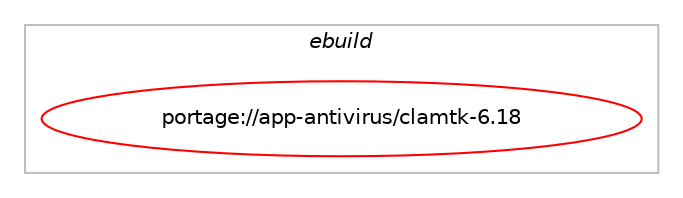 digraph prolog {

# *************
# Graph options
# *************

newrank=true;
concentrate=true;
compound=true;
graph [rankdir=LR,fontname=Helvetica,fontsize=10,ranksep=1.5];#, ranksep=2.5, nodesep=0.2];
edge  [arrowhead=vee];
node  [fontname=Helvetica,fontsize=10];

# **********
# The ebuild
# **********

subgraph cluster_leftcol {
color=gray;
label=<<i>ebuild</i>>;
id [label="portage://app-antivirus/clamtk-6.18", color=red, width=4, href="../app-antivirus/clamtk-6.18.svg"];
}

# ****************
# The dependencies
# ****************

subgraph cluster_midcol {
color=gray;
label=<<i>dependencies</i>>;
subgraph cluster_compile {
fillcolor="#eeeeee";
style=filled;
label=<<i>compile</i>>;
}
subgraph cluster_compileandrun {
fillcolor="#eeeeee";
style=filled;
label=<<i>compile and run</i>>;
}
subgraph cluster_run {
fillcolor="#eeeeee";
style=filled;
label=<<i>run</i>>;
# *** BEGIN UNKNOWN DEPENDENCY TYPE (TODO) ***
# id -> equal(use_conditional_group(positive,nautilus,portage://app-antivirus/clamtk-6.18,[use_conditional_group(positive,python_single_target_python3_10,portage://app-antivirus/clamtk-6.18,[package_dependency(portage://app-antivirus/clamtk-6.18,run,no,dev-lang,python,none,[,,],[slot(3.10)],[])]),use_conditional_group(positive,python_single_target_python3_11,portage://app-antivirus/clamtk-6.18,[package_dependency(portage://app-antivirus/clamtk-6.18,run,no,dev-lang,python,none,[,,],[slot(3.11)],[])]),use_conditional_group(positive,python_single_target_python3_12,portage://app-antivirus/clamtk-6.18,[package_dependency(portage://app-antivirus/clamtk-6.18,run,no,dev-lang,python,none,[,,],[slot(3.12)],[])]),package_dependency(portage://app-antivirus/clamtk-6.18,run,no,dev-python,nautilus-python,none,[,,],[],[use(optenable(python_single_target_python3_10),negative),use(optenable(python_single_target_python3_11),negative),use(optenable(python_single_target_python3_12),negative)])]))
# *** END UNKNOWN DEPENDENCY TYPE (TODO) ***

# *** BEGIN UNKNOWN DEPENDENCY TYPE (TODO) ***
# id -> equal(package_dependency(portage://app-antivirus/clamtk-6.18,run,no,app-antivirus,clamav,none,[,,],[],[]))
# *** END UNKNOWN DEPENDENCY TYPE (TODO) ***

# *** BEGIN UNKNOWN DEPENDENCY TYPE (TODO) ***
# id -> equal(package_dependency(portage://app-antivirus/clamtk-6.18,run,no,dev-perl,File-chdir,none,[,,],[],[]))
# *** END UNKNOWN DEPENDENCY TYPE (TODO) ***

# *** BEGIN UNKNOWN DEPENDENCY TYPE (TODO) ***
# id -> equal(package_dependency(portage://app-antivirus/clamtk-6.18,run,no,dev-perl,Gtk3,none,[,,],[],[]))
# *** END UNKNOWN DEPENDENCY TYPE (TODO) ***

# *** BEGIN UNKNOWN DEPENDENCY TYPE (TODO) ***
# id -> equal(package_dependency(portage://app-antivirus/clamtk-6.18,run,no,dev-perl,JSON,none,[,,],[],[]))
# *** END UNKNOWN DEPENDENCY TYPE (TODO) ***

# *** BEGIN UNKNOWN DEPENDENCY TYPE (TODO) ***
# id -> equal(package_dependency(portage://app-antivirus/clamtk-6.18,run,no,dev-perl,LWP-Protocol-https,none,[,,],[],[]))
# *** END UNKNOWN DEPENDENCY TYPE (TODO) ***

# *** BEGIN UNKNOWN DEPENDENCY TYPE (TODO) ***
# id -> equal(package_dependency(portage://app-antivirus/clamtk-6.18,run,no,dev-perl,LWP-UserAgent-Cached,none,[,,],[],[]))
# *** END UNKNOWN DEPENDENCY TYPE (TODO) ***

# *** BEGIN UNKNOWN DEPENDENCY TYPE (TODO) ***
# id -> equal(package_dependency(portage://app-antivirus/clamtk-6.18,run,no,dev-perl,Locale-gettext,none,[,,],[],[]))
# *** END UNKNOWN DEPENDENCY TYPE (TODO) ***

# *** BEGIN UNKNOWN DEPENDENCY TYPE (TODO) ***
# id -> equal(package_dependency(portage://app-antivirus/clamtk-6.18,run,no,dev-perl,Text-CSV,none,[,,],[],[]))
# *** END UNKNOWN DEPENDENCY TYPE (TODO) ***

# *** BEGIN UNKNOWN DEPENDENCY TYPE (TODO) ***
# id -> equal(package_dependency(portage://app-antivirus/clamtk-6.18,run,no,dev-perl,glib-perl,none,[,,],[],[]))
# *** END UNKNOWN DEPENDENCY TYPE (TODO) ***

# *** BEGIN UNKNOWN DEPENDENCY TYPE (TODO) ***
# id -> equal(package_dependency(portage://app-antivirus/clamtk-6.18,run,no,dev-perl,libwww-perl,none,[,,],[],[]))
# *** END UNKNOWN DEPENDENCY TYPE (TODO) ***

# *** BEGIN UNKNOWN DEPENDENCY TYPE (TODO) ***
# id -> equal(package_dependency(portage://app-antivirus/clamtk-6.18,run,no,virtual,perl-Digest-MD5,none,[,,],[],[]))
# *** END UNKNOWN DEPENDENCY TYPE (TODO) ***

# *** BEGIN UNKNOWN DEPENDENCY TYPE (TODO) ***
# id -> equal(package_dependency(portage://app-antivirus/clamtk-6.18,run,no,virtual,perl-Digest-SHA,none,[,,],[],[]))
# *** END UNKNOWN DEPENDENCY TYPE (TODO) ***

# *** BEGIN UNKNOWN DEPENDENCY TYPE (TODO) ***
# id -> equal(package_dependency(portage://app-antivirus/clamtk-6.18,run,no,virtual,perl-Encode,none,[,,],[],[]))
# *** END UNKNOWN DEPENDENCY TYPE (TODO) ***

# *** BEGIN UNKNOWN DEPENDENCY TYPE (TODO) ***
# id -> equal(package_dependency(portage://app-antivirus/clamtk-6.18,run,no,virtual,perl-MIME-Base64,none,[,,],[],[]))
# *** END UNKNOWN DEPENDENCY TYPE (TODO) ***

# *** BEGIN UNKNOWN DEPENDENCY TYPE (TODO) ***
# id -> equal(package_dependency(portage://app-antivirus/clamtk-6.18,run,no,virtual,perl-Time-Piece,none,[,,],[],[]))
# *** END UNKNOWN DEPENDENCY TYPE (TODO) ***

}
}

# **************
# The candidates
# **************

subgraph cluster_choices {
rank=same;
color=gray;
label=<<i>candidates</i>>;

}

}
